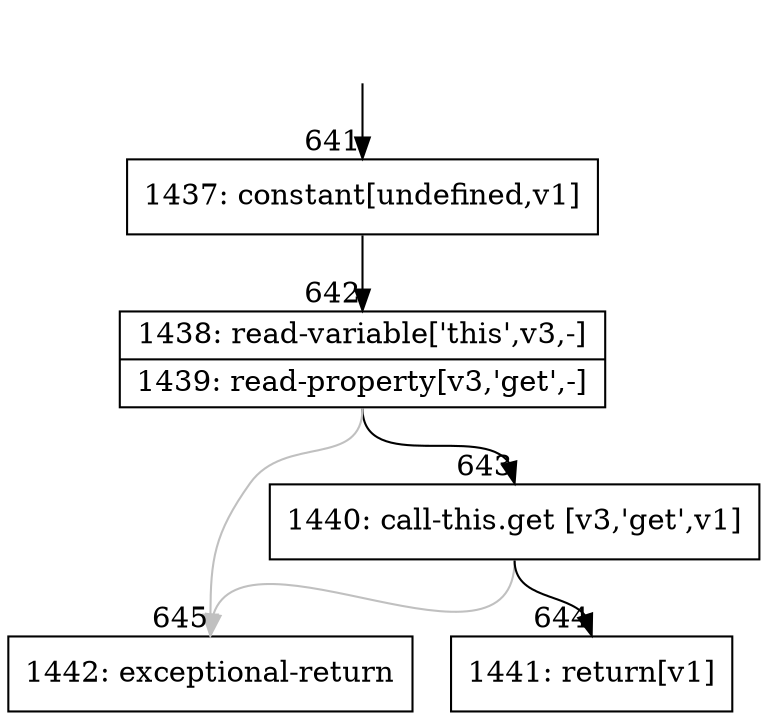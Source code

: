 digraph {
rankdir="TD"
BB_entry55[shape=none,label=""];
BB_entry55 -> BB641 [tailport=s, headport=n, headlabel="    641"]
BB641 [shape=record label="{1437: constant[undefined,v1]}" ] 
BB641 -> BB642 [tailport=s, headport=n, headlabel="      642"]
BB642 [shape=record label="{1438: read-variable['this',v3,-]|1439: read-property[v3,'get',-]}" ] 
BB642 -> BB643 [tailport=s, headport=n, headlabel="      643"]
BB642 -> BB645 [tailport=s, headport=n, color=gray, headlabel="      645"]
BB643 [shape=record label="{1440: call-this.get [v3,'get',v1]}" ] 
BB643 -> BB644 [tailport=s, headport=n, headlabel="      644"]
BB643 -> BB645 [tailport=s, headport=n, color=gray]
BB644 [shape=record label="{1441: return[v1]}" ] 
BB645 [shape=record label="{1442: exceptional-return}" ] 
//#$~ 415
}
